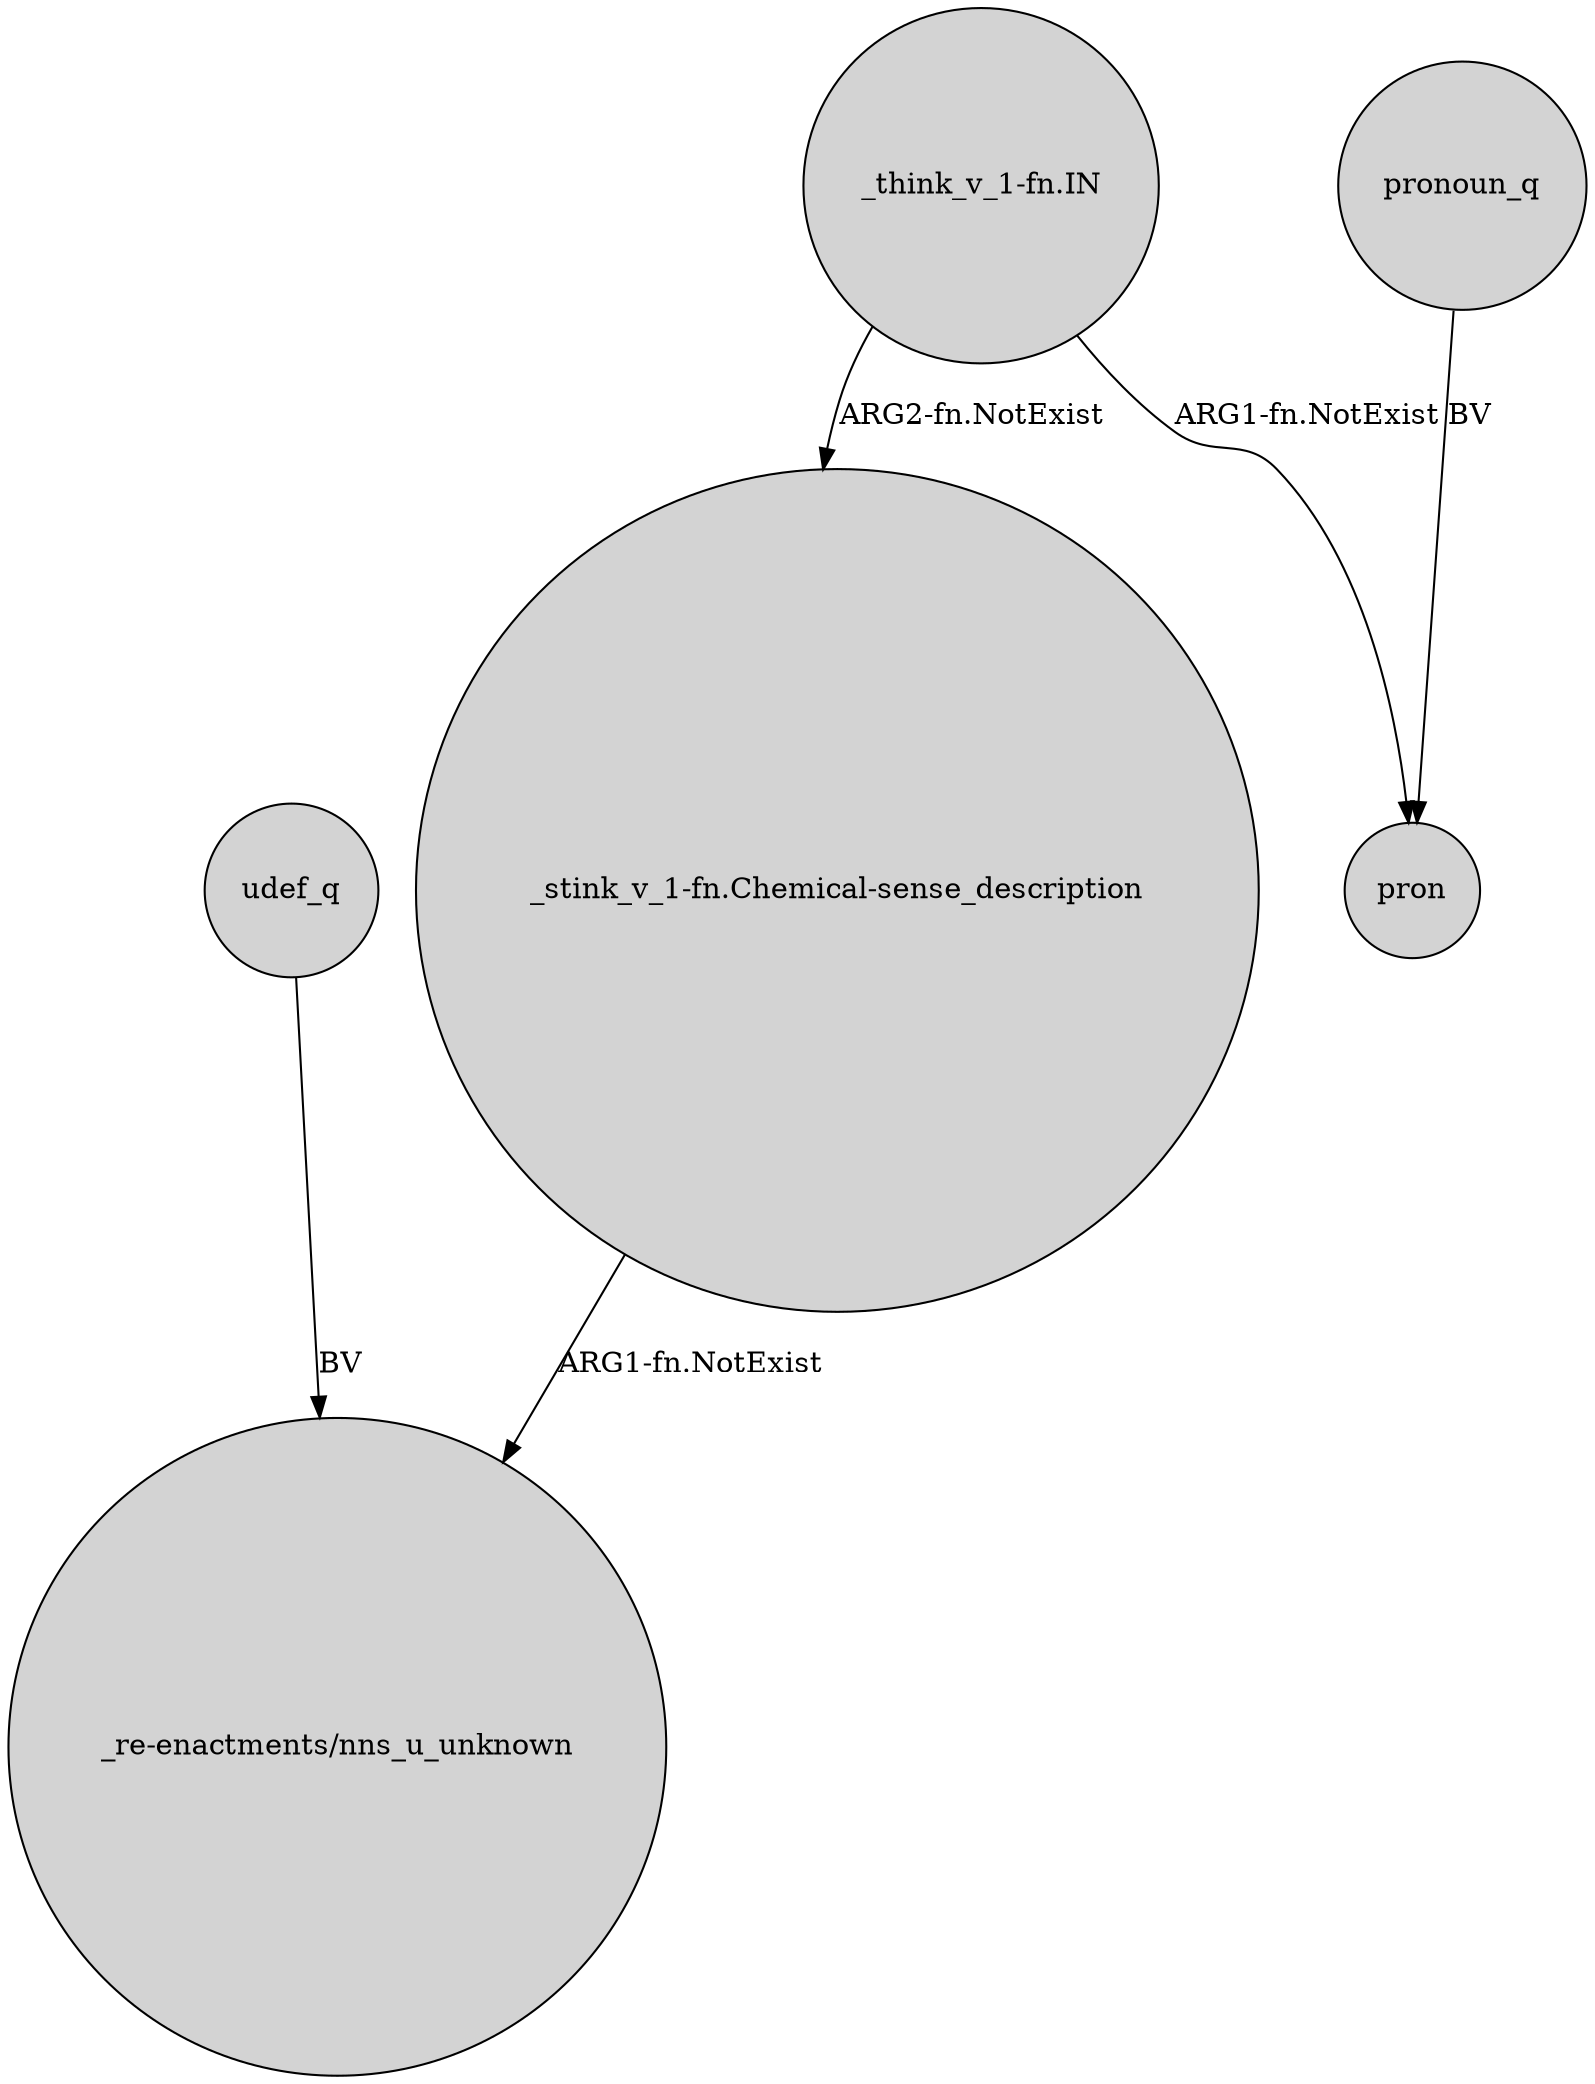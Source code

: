 digraph {
	node [shape=circle style=filled]
	udef_q -> "_re-enactments/nns_u_unknown" [label=BV]
	"_stink_v_1-fn.Chemical-sense_description" -> "_re-enactments/nns_u_unknown" [label="ARG1-fn.NotExist"]
	"_think_v_1-fn.IN" -> pron [label="ARG1-fn.NotExist"]
	"_think_v_1-fn.IN" -> "_stink_v_1-fn.Chemical-sense_description" [label="ARG2-fn.NotExist"]
	pronoun_q -> pron [label=BV]
}

